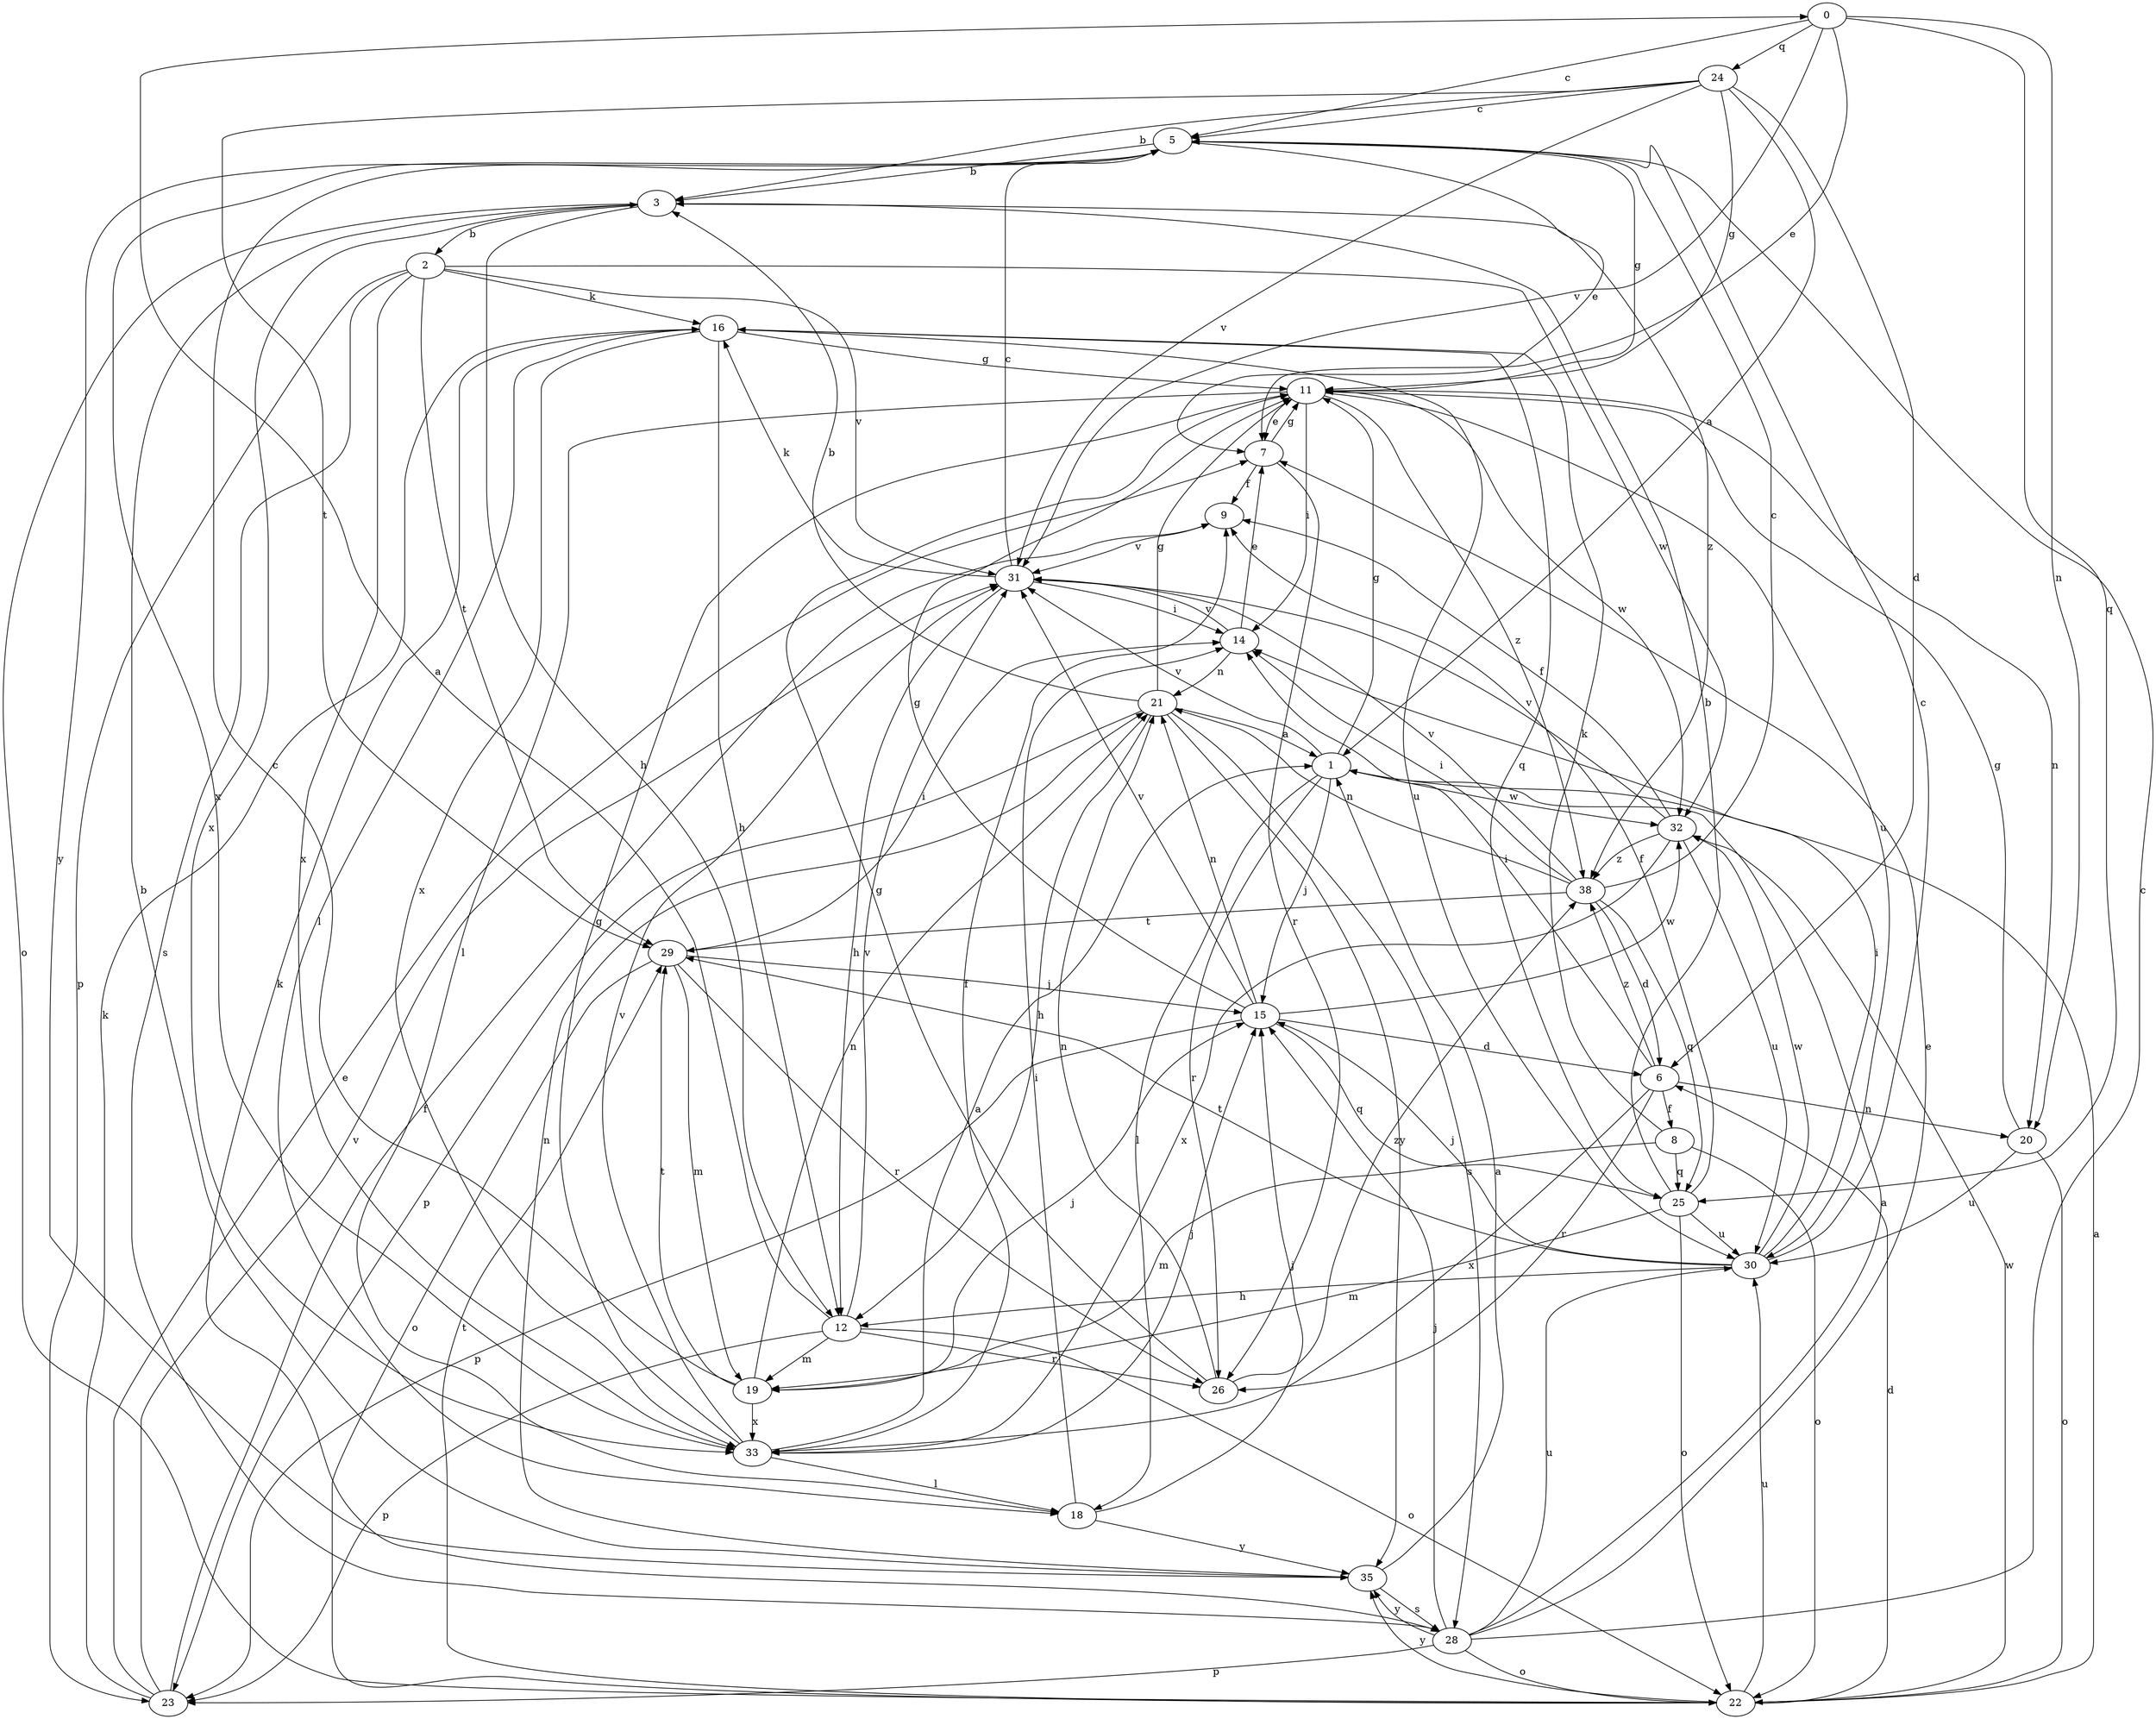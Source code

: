 strict digraph  {
0;
1;
2;
3;
5;
6;
7;
8;
9;
11;
12;
14;
15;
16;
18;
19;
20;
21;
22;
23;
24;
25;
26;
28;
29;
30;
31;
32;
33;
35;
38;
0 -> 5  [label=c];
0 -> 7  [label=e];
0 -> 20  [label=n];
0 -> 24  [label=q];
0 -> 25  [label=q];
0 -> 31  [label=v];
1 -> 11  [label=g];
1 -> 15  [label=j];
1 -> 18  [label=l];
1 -> 26  [label=r];
1 -> 31  [label=v];
1 -> 32  [label=w];
2 -> 16  [label=k];
2 -> 23  [label=p];
2 -> 28  [label=s];
2 -> 29  [label=t];
2 -> 31  [label=v];
2 -> 32  [label=w];
2 -> 33  [label=x];
3 -> 2  [label=b];
3 -> 12  [label=h];
3 -> 22  [label=o];
3 -> 33  [label=x];
3 -> 38  [label=z];
5 -> 3  [label=b];
5 -> 7  [label=e];
5 -> 11  [label=g];
5 -> 33  [label=x];
5 -> 35  [label=y];
6 -> 8  [label=f];
6 -> 14  [label=i];
6 -> 20  [label=n];
6 -> 26  [label=r];
6 -> 33  [label=x];
6 -> 38  [label=z];
7 -> 9  [label=f];
7 -> 11  [label=g];
7 -> 26  [label=r];
8 -> 16  [label=k];
8 -> 19  [label=m];
8 -> 22  [label=o];
8 -> 25  [label=q];
9 -> 31  [label=v];
11 -> 7  [label=e];
11 -> 14  [label=i];
11 -> 18  [label=l];
11 -> 20  [label=n];
11 -> 30  [label=u];
11 -> 32  [label=w];
11 -> 38  [label=z];
12 -> 0  [label=a];
12 -> 19  [label=m];
12 -> 22  [label=o];
12 -> 23  [label=p];
12 -> 26  [label=r];
12 -> 31  [label=v];
14 -> 7  [label=e];
14 -> 21  [label=n];
14 -> 31  [label=v];
15 -> 6  [label=d];
15 -> 11  [label=g];
15 -> 21  [label=n];
15 -> 23  [label=p];
15 -> 25  [label=q];
15 -> 31  [label=v];
15 -> 32  [label=w];
16 -> 11  [label=g];
16 -> 12  [label=h];
16 -> 18  [label=l];
16 -> 25  [label=q];
16 -> 30  [label=u];
16 -> 33  [label=x];
18 -> 14  [label=i];
18 -> 15  [label=j];
18 -> 35  [label=y];
19 -> 5  [label=c];
19 -> 15  [label=j];
19 -> 21  [label=n];
19 -> 29  [label=t];
19 -> 33  [label=x];
20 -> 11  [label=g];
20 -> 22  [label=o];
20 -> 30  [label=u];
21 -> 1  [label=a];
21 -> 3  [label=b];
21 -> 11  [label=g];
21 -> 12  [label=h];
21 -> 23  [label=p];
21 -> 28  [label=s];
21 -> 35  [label=y];
22 -> 1  [label=a];
22 -> 6  [label=d];
22 -> 29  [label=t];
22 -> 30  [label=u];
22 -> 32  [label=w];
22 -> 35  [label=y];
23 -> 7  [label=e];
23 -> 9  [label=f];
23 -> 16  [label=k];
23 -> 31  [label=v];
24 -> 1  [label=a];
24 -> 3  [label=b];
24 -> 5  [label=c];
24 -> 6  [label=d];
24 -> 11  [label=g];
24 -> 29  [label=t];
24 -> 31  [label=v];
25 -> 3  [label=b];
25 -> 9  [label=f];
25 -> 19  [label=m];
25 -> 22  [label=o];
25 -> 30  [label=u];
26 -> 11  [label=g];
26 -> 21  [label=n];
26 -> 38  [label=z];
28 -> 1  [label=a];
28 -> 5  [label=c];
28 -> 7  [label=e];
28 -> 15  [label=j];
28 -> 16  [label=k];
28 -> 22  [label=o];
28 -> 23  [label=p];
28 -> 30  [label=u];
28 -> 35  [label=y];
29 -> 14  [label=i];
29 -> 15  [label=j];
29 -> 19  [label=m];
29 -> 22  [label=o];
29 -> 26  [label=r];
30 -> 5  [label=c];
30 -> 12  [label=h];
30 -> 14  [label=i];
30 -> 15  [label=j];
30 -> 29  [label=t];
30 -> 32  [label=w];
31 -> 5  [label=c];
31 -> 12  [label=h];
31 -> 14  [label=i];
31 -> 16  [label=k];
32 -> 9  [label=f];
32 -> 30  [label=u];
32 -> 31  [label=v];
32 -> 33  [label=x];
32 -> 38  [label=z];
33 -> 1  [label=a];
33 -> 9  [label=f];
33 -> 11  [label=g];
33 -> 15  [label=j];
33 -> 18  [label=l];
33 -> 31  [label=v];
35 -> 1  [label=a];
35 -> 3  [label=b];
35 -> 21  [label=n];
35 -> 28  [label=s];
38 -> 5  [label=c];
38 -> 6  [label=d];
38 -> 14  [label=i];
38 -> 21  [label=n];
38 -> 25  [label=q];
38 -> 29  [label=t];
38 -> 31  [label=v];
}
